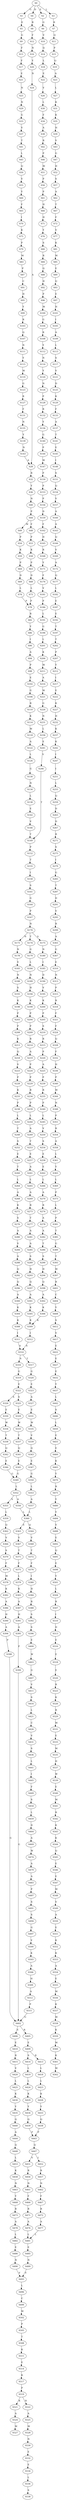 strict digraph  {
	S0 -> S1 [ label = G ];
	S0 -> S2 [ label = E ];
	S0 -> S3 [ label = L ];
	S0 -> S4 [ label = D ];
	S1 -> S5 [ label = E ];
	S2 -> S6 [ label = G ];
	S3 -> S7 [ label = R ];
	S4 -> S8 [ label = R ];
	S5 -> S9 [ label = G ];
	S6 -> S10 [ label = V ];
	S7 -> S11 [ label = Q ];
	S8 -> S12 [ label = F ];
	S9 -> S13 [ label = F ];
	S10 -> S14 [ label = Q ];
	S11 -> S15 [ label = P ];
	S12 -> S16 [ label = N ];
	S13 -> S17 [ label = F ];
	S14 -> S18 [ label = L ];
	S15 -> S19 [ label = Q ];
	S16 -> S20 [ label = Y ];
	S17 -> S21 [ label = E ];
	S18 -> S22 [ label = E ];
	S19 -> S23 [ label = A ];
	S20 -> S24 [ label = N ];
	S21 -> S25 [ label = N ];
	S22 -> S26 [ label = V ];
	S23 -> S27 [ label = L ];
	S24 -> S28 [ label = A ];
	S25 -> S29 [ label = N ];
	S26 -> S30 [ label = L ];
	S27 -> S31 [ label = K ];
	S28 -> S32 [ label = R ];
	S29 -> S33 [ label = G ];
	S30 -> S34 [ label = F ];
	S31 -> S35 [ label = K ];
	S32 -> S36 [ label = Y ];
	S33 -> S37 [ label = V ];
	S34 -> S38 [ label = A ];
	S35 -> S39 [ label = H ];
	S36 -> S40 [ label = N ];
	S37 -> S41 [ label = T ];
	S38 -> S42 [ label = R ];
	S39 -> S43 [ label = V ];
	S40 -> S44 [ label = P ];
	S41 -> S45 [ label = L ];
	S42 -> S46 [ label = P ];
	S43 -> S47 [ label = G ];
	S44 -> S48 [ label = F ];
	S44 -> S49 [ label = M ];
	S45 -> S50 [ label = Q ];
	S46 -> S51 [ label = M ];
	S47 -> S52 [ label = H ];
	S48 -> S53 [ label = P ];
	S49 -> S54 [ label = P ];
	S50 -> S55 [ label = V ];
	S51 -> S56 [ label = P ];
	S52 -> S57 [ label = S ];
	S53 -> S58 [ label = K ];
	S54 -> S59 [ label = K ];
	S55 -> S60 [ label = Y ];
	S56 -> S61 [ label = P ];
	S57 -> S62 [ label = A ];
	S58 -> S63 [ label = P ];
	S59 -> S64 [ label = P ];
	S60 -> S65 [ label = F ];
	S61 -> S66 [ label = H ];
	S62 -> S67 [ label = T ];
	S63 -> S68 [ label = D ];
	S64 -> S69 [ label = D ];
	S65 -> S70 [ label = I ];
	S66 -> S71 [ label = H ];
	S67 -> S72 [ label = F ];
	S68 -> S73 [ label = L ];
	S69 -> S74 [ label = L ];
	S70 -> S75 [ label = K ];
	S71 -> S76 [ label = Y ];
	S72 -> S77 [ label = V ];
	S73 -> S78 [ label = P ];
	S74 -> S78 [ label = P ];
	S75 -> S79 [ label = P ];
	S76 -> S80 [ label = S ];
	S77 -> S81 [ label = K ];
	S78 -> S82 [ label = R ];
	S79 -> S83 [ label = M ];
	S80 -> S84 [ label = R ];
	S81 -> S85 [ label = M ];
	S82 -> S86 [ label = Y ];
	S83 -> S87 [ label = P ];
	S84 -> S88 [ label = Q ];
	S85 -> S89 [ label = E ];
	S86 -> S90 [ label = I ];
	S87 -> S91 [ label = C ];
	S88 -> S92 [ label = H ];
	S89 -> S93 [ label = Q ];
	S90 -> S94 [ label = A ];
	S91 -> S95 [ label = H ];
	S92 -> S96 [ label = P ];
	S93 -> S97 [ label = E ];
	S94 -> S98 [ label = P ];
	S95 -> S99 [ label = Y ];
	S96 -> S100 [ label = M ];
	S97 -> S101 [ label = H ];
	S98 -> S102 [ label = E ];
	S99 -> S103 [ label = R ];
	S100 -> S104 [ label = G ];
	S101 -> S105 [ label = I ];
	S102 -> S106 [ label = G ];
	S103 -> S107 [ label = Q ];
	S104 -> S108 [ label = R ];
	S105 -> S109 [ label = A ];
	S106 -> S110 [ label = R ];
	S107 -> S111 [ label = N ];
	S108 -> S112 [ label = Y ];
	S109 -> S113 [ label = L ];
	S110 -> S114 [ label = K ];
	S111 -> S115 [ label = Y ];
	S112 -> S116 [ label = N ];
	S113 -> S117 [ label = S ];
	S114 -> S118 [ label = M ];
	S115 -> S119 [ label = M ];
	S116 -> S120 [ label = Y ];
	S117 -> S121 [ label = V ];
	S118 -> S122 [ label = A ];
	S119 -> S123 [ label = G ];
	S120 -> S124 [ label = N ];
	S121 -> S125 [ label = D ];
	S122 -> S126 [ label = L ];
	S123 -> S127 [ label = R ];
	S124 -> S128 [ label = P ];
	S125 -> S129 [ label = K ];
	S126 -> S130 [ label = G ];
	S127 -> S131 [ label = F ];
	S128 -> S132 [ label = R ];
	S129 -> S133 [ label = F ];
	S130 -> S134 [ label = N ];
	S131 -> S135 [ label = N ];
	S132 -> S136 [ label = Y ];
	S133 -> S137 [ label = A ];
	S134 -> S138 [ label = L ];
	S135 -> S139 [ label = Y ];
	S136 -> S140 [ label = G ];
	S137 -> S141 [ label = T ];
	S138 -> S142 [ label = E ];
	S139 -> S143 [ label = N ];
	S140 -> S144 [ label = P ];
	S141 -> S145 [ label = E ];
	S142 -> S146 [ label = V ];
	S143 -> S28 [ label = A ];
	S144 -> S147 [ label = M ];
	S145 -> S148 [ label = I ];
	S146 -> S149 [ label = T ];
	S147 -> S150 [ label = P ];
	S148 -> S151 [ label = S ];
	S149 -> S152 [ label = P ];
	S150 -> S153 [ label = P ];
	S151 -> S154 [ label = Q ];
	S152 -> S155 [ label = T ];
	S153 -> S156 [ label = P ];
	S154 -> S157 [ label = V ];
	S155 -> S158 [ label = I ];
	S156 -> S159 [ label = D ];
	S157 -> S160 [ label = A ];
	S158 -> S161 [ label = S ];
	S159 -> S162 [ label = F ];
	S160 -> S163 [ label = A ];
	S161 -> S164 [ label = G ];
	S162 -> S165 [ label = H ];
	S163 -> S166 [ label = Q ];
	S164 -> S167 [ label = P ];
	S165 -> S168 [ label = R ];
	S166 -> S169 [ label = V ];
	S167 -> S170 [ label = N ];
	S168 -> S171 [ label = Y ];
	S169 -> S172 [ label = A ];
	S170 -> S173 [ label = N ];
	S170 -> S174 [ label = T ];
	S170 -> S175 [ label = S ];
	S171 -> S176 [ label = F ];
	S172 -> S177 [ label = Q ];
	S173 -> S178 [ label = N ];
	S174 -> S179 [ label = G ];
	S175 -> S180 [ label = N ];
	S176 -> S181 [ label = V ];
	S177 -> S182 [ label = L ];
	S178 -> S183 [ label = V ];
	S179 -> S184 [ label = L ];
	S180 -> S185 [ label = I ];
	S181 -> S186 [ label = P ];
	S182 -> S187 [ label = E ];
	S183 -> S188 [ label = N ];
	S184 -> S189 [ label = N ];
	S185 -> S190 [ label = D ];
	S186 -> S191 [ label = L ];
	S187 -> S192 [ label = E ];
	S188 -> S193 [ label = S ];
	S189 -> S194 [ label = H ];
	S190 -> S195 [ label = V ];
	S191 -> S196 [ label = G ];
	S192 -> S197 [ label = T ];
	S193 -> S198 [ label = K ];
	S194 -> S199 [ label = K ];
	S195 -> S200 [ label = K ];
	S196 -> S201 [ label = L ];
	S197 -> S202 [ label = T ];
	S198 -> S203 [ label = P ];
	S199 -> S204 [ label = P ];
	S200 -> S205 [ label = P ];
	S201 -> S206 [ label = K ];
	S202 -> S207 [ label = P ];
	S203 -> S208 [ label = P ];
	S204 -> S209 [ label = P ];
	S205 -> S210 [ label = S ];
	S206 -> S211 [ label = M ];
	S207 -> S212 [ label = Y ];
	S208 -> S213 [ label = K ];
	S209 -> S214 [ label = R ];
	S210 -> S215 [ label = R ];
	S211 -> S216 [ label = A ];
	S212 -> S217 [ label = I ];
	S213 -> S218 [ label = Q ];
	S214 -> S219 [ label = A ];
	S215 -> S220 [ label = P ];
	S216 -> S221 [ label = M ];
	S217 -> S222 [ label = E ];
	S218 -> S223 [ label = V ];
	S219 -> S224 [ label = P ];
	S220 -> S225 [ label = A ];
	S221 -> S226 [ label = G ];
	S222 -> S227 [ label = K ];
	S223 -> S228 [ label = P ];
	S224 -> S229 [ label = P ];
	S225 -> S230 [ label = P ];
	S226 -> S231 [ label = N ];
	S227 -> S232 [ label = H ];
	S228 -> S233 [ label = K ];
	S229 -> S234 [ label = R ];
	S230 -> S235 [ label = R ];
	S231 -> S236 [ label = L ];
	S232 -> S237 [ label = K ];
	S233 -> S238 [ label = P ];
	S234 -> S239 [ label = P ];
	S235 -> S240 [ label = P ];
	S236 -> S241 [ label = E ];
	S237 -> S242 [ label = K ];
	S238 -> S243 [ label = L ];
	S239 -> S244 [ label = L ];
	S240 -> S245 [ label = L ];
	S241 -> S246 [ label = V ];
	S242 -> S247 [ label = I ];
	S243 -> S248 [ label = T ];
	S244 -> S249 [ label = A ];
	S245 -> S250 [ label = V ];
	S246 -> S149 [ label = T ];
	S247 -> S251 [ label = I ];
	S248 -> S252 [ label = S ];
	S249 -> S253 [ label = T ];
	S250 -> S254 [ label = S ];
	S251 -> S255 [ label = L ];
	S252 -> S256 [ label = E ];
	S253 -> S257 [ label = E ];
	S254 -> S258 [ label = E ];
	S255 -> S259 [ label = Q ];
	S256 -> S260 [ label = T ];
	S257 -> S261 [ label = A ];
	S258 -> S262 [ label = E ];
	S259 -> S263 [ label = D ];
	S260 -> S264 [ label = L ];
	S261 -> S265 [ label = L ];
	S262 -> S266 [ label = L ];
	S263 -> S267 [ label = D ];
	S264 -> S268 [ label = A ];
	S265 -> S269 [ label = A ];
	S266 -> S270 [ label = A ];
	S267 -> S271 [ label = R ];
	S268 -> S272 [ label = K ];
	S269 -> S273 [ label = R ];
	S270 -> S274 [ label = R ];
	S271 -> S275 [ label = S ];
	S272 -> S276 [ label = S ];
	S273 -> S277 [ label = T ];
	S274 -> S278 [ label = A ];
	S275 -> S279 [ label = I ];
	S276 -> S280 [ label = A ];
	S277 -> S281 [ label = A ];
	S278 -> S282 [ label = A ];
	S279 -> S283 [ label = G ];
	S280 -> S284 [ label = V ];
	S281 -> S285 [ label = A ];
	S282 -> S286 [ label = T ];
	S283 -> S287 [ label = T ];
	S284 -> S288 [ label = A ];
	S285 -> S289 [ label = S ];
	S286 -> S290 [ label = S ];
	S287 -> S291 [ label = D ];
	S288 -> S292 [ label = Q ];
	S289 -> S293 [ label = H ];
	S290 -> S294 [ label = H ];
	S291 -> S295 [ label = V ];
	S292 -> S296 [ label = Q ];
	S293 -> S297 [ label = Q ];
	S294 -> S298 [ label = Q ];
	S295 -> S299 [ label = R ];
	S296 -> S300 [ label = A ];
	S297 -> S301 [ label = A ];
	S298 -> S302 [ label = A ];
	S299 -> S303 [ label = A ];
	S300 -> S304 [ label = K ];
	S301 -> S305 [ label = K ];
	S302 -> S306 [ label = K ];
	S303 -> S307 [ label = G ];
	S304 -> S308 [ label = K ];
	S305 -> S309 [ label = K ];
	S306 -> S309 [ label = K ];
	S307 -> S310 [ label = E ];
	S308 -> S311 [ label = I ];
	S309 -> S312 [ label = I ];
	S310 -> S313 [ label = N ];
	S311 -> S314 [ label = S ];
	S312 -> S314 [ label = S ];
	S313 -> S315 [ label = P ];
	S314 -> S316 [ label = S ];
	S314 -> S317 [ label = T ];
	S315 -> S318 [ label = R ];
	S316 -> S319 [ label = G ];
	S317 -> S320 [ label = G ];
	S318 -> S321 [ label = F ];
	S319 -> S322 [ label = E ];
	S320 -> S323 [ label = E ];
	S321 -> S324 [ label = F ];
	S322 -> S325 [ label = S ];
	S322 -> S326 [ label = A ];
	S323 -> S327 [ label = A ];
	S324 -> S328 [ label = Q ];
	S325 -> S329 [ label = E ];
	S326 -> S330 [ label = E ];
	S327 -> S331 [ label = E ];
	S328 -> S332 [ label = F ];
	S329 -> S333 [ label = W ];
	S330 -> S334 [ label = W ];
	S331 -> S335 [ label = W ];
	S332 -> S336 [ label = H ];
	S333 -> S337 [ label = T ];
	S334 -> S338 [ label = T ];
	S335 -> S339 [ label = V ];
	S336 -> S340 [ label = P ];
	S337 -> S341 [ label = Q ];
	S338 -> S342 [ label = Q ];
	S339 -> S343 [ label = Q ];
	S340 -> S344 [ label = M ];
	S341 -> S345 [ label = E ];
	S342 -> S346 [ label = E ];
	S343 -> S347 [ label = E ];
	S344 -> S348 [ label = N ];
	S345 -> S349 [ label = G ];
	S346 -> S349 [ label = G ];
	S347 -> S350 [ label = G ];
	S348 -> S351 [ label = P ];
	S349 -> S352 [ label = L ];
	S350 -> S353 [ label = L ];
	S351 -> S354 [ label = R ];
	S352 -> S355 [ label = S ];
	S352 -> S356 [ label = A ];
	S353 -> S357 [ label = A ];
	S354 -> S358 [ label = A ];
	S355 -> S359 [ label = L ];
	S356 -> S360 [ label = L ];
	S357 -> S360 [ label = L ];
	S358 -> S361 [ label = L ];
	S359 -> S362 [ label = Q ];
	S360 -> S363 [ label = E ];
	S360 -> S364 [ label = Q ];
	S361 -> S365 [ label = Y ];
	S362 -> S366 [ label = V ];
	S363 -> S367 [ label = V ];
	S364 -> S368 [ label = V ];
	S365 -> S369 [ label = L ];
	S366 -> S370 [ label = S ];
	S367 -> S371 [ label = T ];
	S368 -> S372 [ label = T ];
	S369 -> S373 [ label = P ];
	S370 -> S374 [ label = F ];
	S371 -> S375 [ label = F ];
	S372 -> S376 [ label = F ];
	S373 -> S377 [ label = L ];
	S374 -> S378 [ label = M ];
	S375 -> S379 [ label = L ];
	S376 -> S380 [ label = I ];
	S377 -> S381 [ label = P ];
	S378 -> S382 [ label = K ];
	S379 -> S383 [ label = K ];
	S380 -> S384 [ label = H ];
	S381 -> S385 [ label = T ];
	S382 -> S386 [ label = A ];
	S383 -> S387 [ label = A ];
	S384 -> S388 [ label = R ];
	S385 -> S389 [ label = G ];
	S386 -> S390 [ label = H ];
	S387 -> S391 [ label = H ];
	S388 -> S392 [ label = S ];
	S389 -> S393 [ label = T ];
	S390 -> S394 [ label = A ];
	S391 -> S395 [ label = A ];
	S392 -> S396 [ label = S ];
	S393 -> S397 [ label = M ];
	S394 -> S398 [ label = P ];
	S395 -> S399 [ label = P ];
	S396 -> S400 [ label = E ];
	S397 -> S401 [ label = R ];
	S398 -> S402 [ label = G ];
	S399 -> S402 [ label = G ];
	S400 -> S403 [ label = W ];
	S401 -> S404 [ label = C ];
	S402 -> S405 [ label = R ];
	S402 -> S406 [ label = E ];
	S403 -> S407 [ label = G ];
	S404 -> S408 [ label = Y ];
	S405 -> S409 [ label = E ];
	S406 -> S410 [ label = E ];
	S407 -> S411 [ label = V ];
	S408 -> S412 [ label = S ];
	S409 -> S413 [ label = R ];
	S409 -> S414 [ label = S ];
	S410 -> S415 [ label = R ];
	S411 -> S416 [ label = S ];
	S412 -> S417 [ label = V ];
	S413 -> S418 [ label = L ];
	S414 -> S419 [ label = L ];
	S415 -> S420 [ label = V ];
	S416 -> S421 [ label = L ];
	S417 -> S422 [ label = E ];
	S418 -> S423 [ label = L ];
	S419 -> S424 [ label = L ];
	S420 -> S425 [ label = L ];
	S421 -> S426 [ label = C ];
	S422 -> S427 [ label = E ];
	S423 -> S428 [ label = K ];
	S424 -> S429 [ label = K ];
	S425 -> S430 [ label = K ];
	S426 -> S431 [ label = V ];
	S427 -> S432 [ label = E ];
	S428 -> S433 [ label = Y ];
	S429 -> S434 [ label = Y ];
	S430 -> S435 [ label = Y ];
	S431 -> S436 [ label = S ];
	S432 -> S437 [ label = Y ];
	S433 -> S438 [ label = Q ];
	S434 -> S439 [ label = Q ];
	S435 -> S440 [ label = Q ];
	S436 -> S441 [ label = L ];
	S437 -> S442 [ label = L ];
	S438 -> S443 [ label = P ];
	S439 -> S443 [ label = P ];
	S440 -> S444 [ label = A ];
	S441 -> S445 [ label = I ];
	S442 -> S446 [ label = S ];
	S443 -> S447 [ label = Q ];
	S444 -> S448 [ label = Q ];
	S445 -> S449 [ label = F ];
	S446 -> S450 [ label = L ];
	S447 -> S451 [ label = V ];
	S447 -> S452 [ label = I ];
	S448 -> S453 [ label = L ];
	S449 -> S454 [ label = S ];
	S450 -> S455 [ label = E ];
	S451 -> S456 [ label = R ];
	S452 -> S457 [ label = R ];
	S453 -> S458 [ label = K ];
	S454 -> S459 [ label = L ];
	S455 -> S460 [ label = E ];
	S456 -> S461 [ label = N ];
	S457 -> S462 [ label = N ];
	S458 -> S463 [ label = N ];
	S459 -> S464 [ label = D ];
	S460 -> S465 [ label = K ];
	S461 -> S466 [ label = F ];
	S462 -> S467 [ label = F ];
	S463 -> S468 [ label = Y ];
	S464 -> S469 [ label = A ];
	S465 -> S470 [ label = Y ];
	S466 -> S471 [ label = R ];
	S467 -> S472 [ label = R ];
	S468 -> S473 [ label = R ];
	S469 -> S474 [ label = W ];
	S470 -> S475 [ label = R ];
	S471 -> S476 [ label = A ];
	S472 -> S477 [ label = A ];
	S473 -> S478 [ label = A ];
	S474 -> S479 [ label = A ];
	S475 -> S480 [ label = Y ];
	S476 -> S481 [ label = L ];
	S477 -> S481 [ label = L ];
	S478 -> S482 [ label = L ];
	S479 -> S483 [ label = A ];
	S480 -> S484 [ label = Y ];
	S481 -> S485 [ label = E ];
	S482 -> S486 [ label = E ];
	S483 -> S487 [ label = P ];
	S484 -> S488 [ label = V ];
	S485 -> S489 [ label = N ];
	S486 -> S490 [ label = N ];
	S487 -> S491 [ label = S ];
	S488 -> S492 [ label = E ];
	S489 -> S493 [ label = V ];
	S490 -> S493 [ label = V ];
	S491 -> S494 [ label = S ];
	S492 -> S495 [ label = Q ];
	S493 -> S496 [ label = L ];
	S494 -> S497 [ label = G ];
	S495 -> S498 [ label = E ];
	S496 -> S499 [ label = C ];
	S497 -> S500 [ label = V ];
	S498 -> S501 [ label = Y ];
	S499 -> S502 [ label = M ];
	S500 -> S503 [ label = K ];
	S501 -> S504 [ label = L ];
	S502 -> S505 [ label = P ];
	S503 -> S506 [ label = A ];
	S504 -> S507 [ label = R ];
	S505 -> S508 [ label = T ];
	S506 -> S509 [ label = H ];
	S507 -> S510 [ label = I ];
	S508 -> S511 [ label = K ];
	S509 -> S512 [ label = A ];
	S510 -> S513 [ label = D ];
	S511 -> S514 [ label = E ];
	S512 -> S515 [ label = P ];
	S513 -> S516 [ label = E ];
	S514 -> S517 [ label = K ];
	S515 -> S402 [ label = G ];
	S516 -> S518 [ label = E ];
	S517 -> S519 [ label = P ];
	S518 -> S520 [ label = E ];
	S519 -> S521 [ label = K ];
	S519 -> S522 [ label = N ];
	S520 -> S523 [ label = R ];
	S521 -> S524 [ label = A ];
	S522 -> S525 [ label = A ];
	S523 -> S526 [ label = K ];
	S524 -> S527 [ label = M ];
	S525 -> S528 [ label = M ];
	S526 -> S529 [ label = R ];
	S528 -> S530 [ label = N ];
	S529 -> S531 [ label = M ];
	S530 -> S532 [ label = E ];
	S531 -> S533 [ label = E ];
	S532 -> S534 [ label = E ];
	S533 -> S535 [ label = M ];
	S534 -> S536 [ label = L ];
	S535 -> S537 [ label = H ];
	S536 -> S538 [ label = S ];
	S537 -> S539 [ label = W ];
	S539 -> S540 [ label = E ];
	S540 -> S541 [ label = M ];
	S541 -> S542 [ label = R ];
	S542 -> S543 [ label = K ];
	S543 -> S544 [ label = K ];
	S544 -> S545 [ label = Q ];
	S545 -> S546 [ label = E ];
	S546 -> S547 [ label = E ];
	S547 -> S548 [ label = M ];
	S548 -> S549 [ label = V ];
	S549 -> S550 [ label = A ];
	S550 -> S551 [ label = E ];
	S551 -> S552 [ label = K ];
	S552 -> S553 [ label = K ];
	S553 -> S554 [ label = A ];
	S554 -> S555 [ label = E ];
	S555 -> S556 [ label = M ];
	S556 -> S557 [ label = K ];
	S557 -> S558 [ label = M ];
	S558 -> S559 [ label = K ];
	S559 -> S560 [ label = M ];
	S560 -> S561 [ label = K ];
	S561 -> S562 [ label = M ];
}
